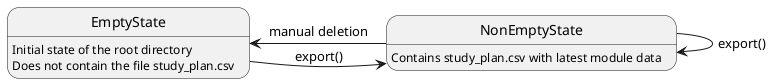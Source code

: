 @startuml
hide empty description

EmptyState : Initial state of the root directory
EmptyState : Does not contain the file study_plan.csv

EmptyState -> NonEmptyState: export()
NonEmptyState: Contains study_plan.csv with latest module data

NonEmptyState -> EmptyState: manual deletion
NonEmptyState -> NonEmptyState: export()
@enduml
